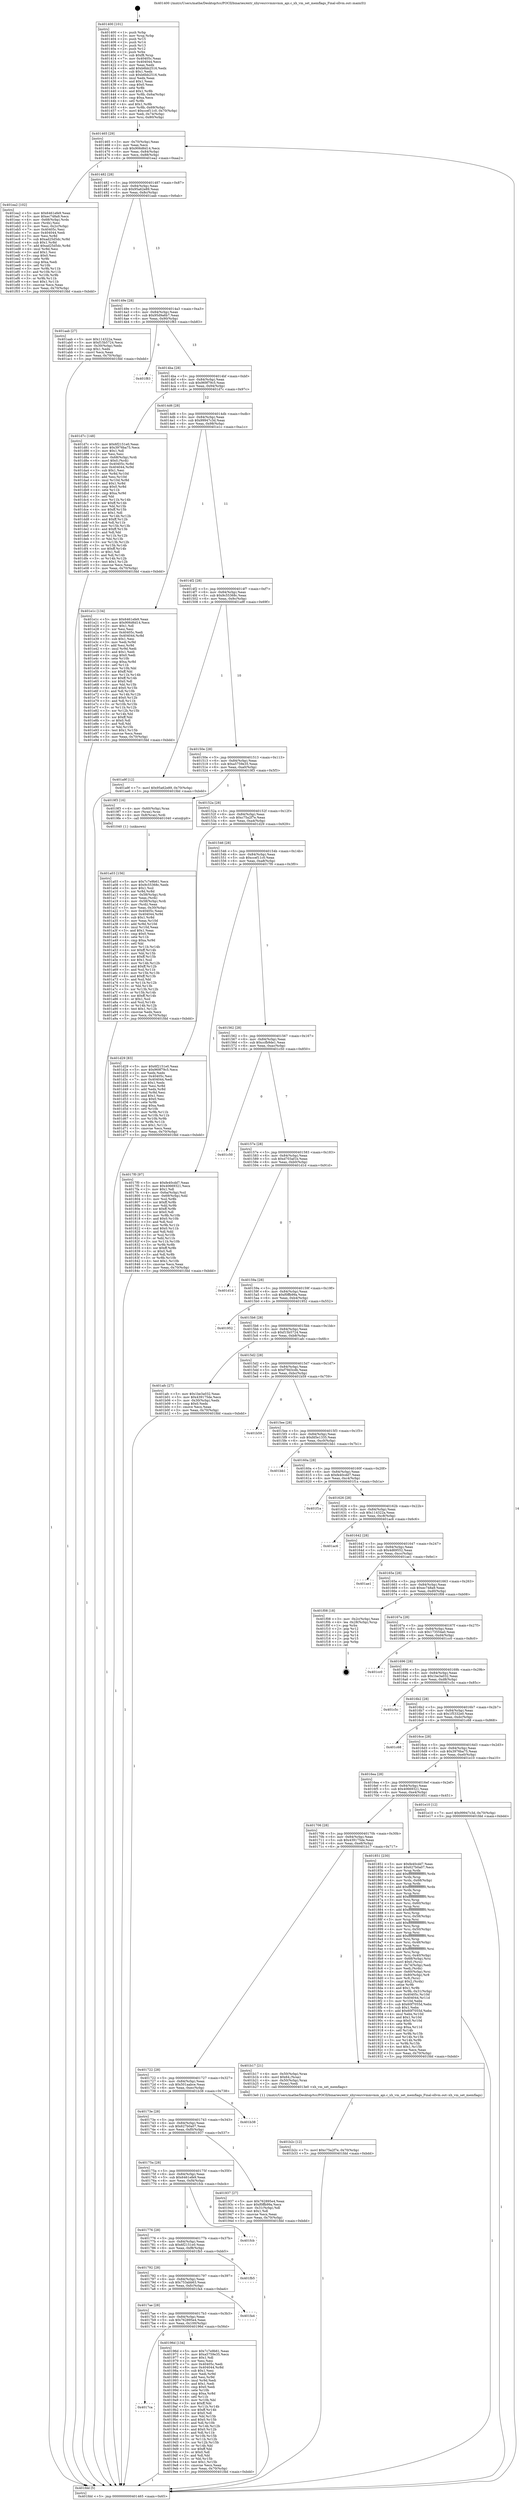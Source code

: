 digraph "0x401400" {
  label = "0x401400 (/mnt/c/Users/mathe/Desktop/tcc/POCII/binaries/extr_xhyvesrcvmmvmm_api.c_xh_vm_set_memflags_Final-ollvm.out::main(0))"
  labelloc = "t"
  node[shape=record]

  Entry [label="",width=0.3,height=0.3,shape=circle,fillcolor=black,style=filled]
  "0x401465" [label="{
     0x401465 [29]\l
     | [instrs]\l
     &nbsp;&nbsp;0x401465 \<+3\>: mov -0x70(%rbp),%eax\l
     &nbsp;&nbsp;0x401468 \<+2\>: mov %eax,%ecx\l
     &nbsp;&nbsp;0x40146a \<+6\>: sub $0x906d6d14,%ecx\l
     &nbsp;&nbsp;0x401470 \<+6\>: mov %eax,-0x84(%rbp)\l
     &nbsp;&nbsp;0x401476 \<+6\>: mov %ecx,-0x88(%rbp)\l
     &nbsp;&nbsp;0x40147c \<+6\>: je 0000000000401ea2 \<main+0xaa2\>\l
  }"]
  "0x401ea2" [label="{
     0x401ea2 [102]\l
     | [instrs]\l
     &nbsp;&nbsp;0x401ea2 \<+5\>: mov $0x6461efe9,%eax\l
     &nbsp;&nbsp;0x401ea7 \<+5\>: mov $0xec748a9,%ecx\l
     &nbsp;&nbsp;0x401eac \<+4\>: mov -0x68(%rbp),%rdx\l
     &nbsp;&nbsp;0x401eb0 \<+2\>: mov (%rdx),%esi\l
     &nbsp;&nbsp;0x401eb2 \<+3\>: mov %esi,-0x2c(%rbp)\l
     &nbsp;&nbsp;0x401eb5 \<+7\>: mov 0x40405c,%esi\l
     &nbsp;&nbsp;0x401ebc \<+7\>: mov 0x404044,%edi\l
     &nbsp;&nbsp;0x401ec3 \<+3\>: mov %esi,%r8d\l
     &nbsp;&nbsp;0x401ec6 \<+7\>: sub $0xad25d5dc,%r8d\l
     &nbsp;&nbsp;0x401ecd \<+4\>: sub $0x1,%r8d\l
     &nbsp;&nbsp;0x401ed1 \<+7\>: add $0xad25d5dc,%r8d\l
     &nbsp;&nbsp;0x401ed8 \<+4\>: imul %r8d,%esi\l
     &nbsp;&nbsp;0x401edc \<+3\>: and $0x1,%esi\l
     &nbsp;&nbsp;0x401edf \<+3\>: cmp $0x0,%esi\l
     &nbsp;&nbsp;0x401ee2 \<+4\>: sete %r9b\l
     &nbsp;&nbsp;0x401ee6 \<+3\>: cmp $0xa,%edi\l
     &nbsp;&nbsp;0x401ee9 \<+4\>: setl %r10b\l
     &nbsp;&nbsp;0x401eed \<+3\>: mov %r9b,%r11b\l
     &nbsp;&nbsp;0x401ef0 \<+3\>: and %r10b,%r11b\l
     &nbsp;&nbsp;0x401ef3 \<+3\>: xor %r10b,%r9b\l
     &nbsp;&nbsp;0x401ef6 \<+3\>: or %r9b,%r11b\l
     &nbsp;&nbsp;0x401ef9 \<+4\>: test $0x1,%r11b\l
     &nbsp;&nbsp;0x401efd \<+3\>: cmovne %ecx,%eax\l
     &nbsp;&nbsp;0x401f00 \<+3\>: mov %eax,-0x70(%rbp)\l
     &nbsp;&nbsp;0x401f03 \<+5\>: jmp 0000000000401fdd \<main+0xbdd\>\l
  }"]
  "0x401482" [label="{
     0x401482 [28]\l
     | [instrs]\l
     &nbsp;&nbsp;0x401482 \<+5\>: jmp 0000000000401487 \<main+0x87\>\l
     &nbsp;&nbsp;0x401487 \<+6\>: mov -0x84(%rbp),%eax\l
     &nbsp;&nbsp;0x40148d \<+5\>: sub $0x95a62e89,%eax\l
     &nbsp;&nbsp;0x401492 \<+6\>: mov %eax,-0x8c(%rbp)\l
     &nbsp;&nbsp;0x401498 \<+6\>: je 0000000000401aab \<main+0x6ab\>\l
  }"]
  Exit [label="",width=0.3,height=0.3,shape=circle,fillcolor=black,style=filled,peripheries=2]
  "0x401aab" [label="{
     0x401aab [27]\l
     | [instrs]\l
     &nbsp;&nbsp;0x401aab \<+5\>: mov $0x114322a,%eax\l
     &nbsp;&nbsp;0x401ab0 \<+5\>: mov $0xf15b5724,%ecx\l
     &nbsp;&nbsp;0x401ab5 \<+3\>: mov -0x30(%rbp),%edx\l
     &nbsp;&nbsp;0x401ab8 \<+3\>: cmp $0x1,%edx\l
     &nbsp;&nbsp;0x401abb \<+3\>: cmovl %ecx,%eax\l
     &nbsp;&nbsp;0x401abe \<+3\>: mov %eax,-0x70(%rbp)\l
     &nbsp;&nbsp;0x401ac1 \<+5\>: jmp 0000000000401fdd \<main+0xbdd\>\l
  }"]
  "0x40149e" [label="{
     0x40149e [28]\l
     | [instrs]\l
     &nbsp;&nbsp;0x40149e \<+5\>: jmp 00000000004014a3 \<main+0xa3\>\l
     &nbsp;&nbsp;0x4014a3 \<+6\>: mov -0x84(%rbp),%eax\l
     &nbsp;&nbsp;0x4014a9 \<+5\>: sub $0x95d9a6b7,%eax\l
     &nbsp;&nbsp;0x4014ae \<+6\>: mov %eax,-0x90(%rbp)\l
     &nbsp;&nbsp;0x4014b4 \<+6\>: je 0000000000401f83 \<main+0xb83\>\l
  }"]
  "0x401b2c" [label="{
     0x401b2c [12]\l
     | [instrs]\l
     &nbsp;&nbsp;0x401b2c \<+7\>: movl $0xc75a2f7e,-0x70(%rbp)\l
     &nbsp;&nbsp;0x401b33 \<+5\>: jmp 0000000000401fdd \<main+0xbdd\>\l
  }"]
  "0x401f83" [label="{
     0x401f83\l
  }", style=dashed]
  "0x4014ba" [label="{
     0x4014ba [28]\l
     | [instrs]\l
     &nbsp;&nbsp;0x4014ba \<+5\>: jmp 00000000004014bf \<main+0xbf\>\l
     &nbsp;&nbsp;0x4014bf \<+6\>: mov -0x84(%rbp),%eax\l
     &nbsp;&nbsp;0x4014c5 \<+5\>: sub $0x969f79c5,%eax\l
     &nbsp;&nbsp;0x4014ca \<+6\>: mov %eax,-0x94(%rbp)\l
     &nbsp;&nbsp;0x4014d0 \<+6\>: je 0000000000401d7c \<main+0x97c\>\l
  }"]
  "0x401a03" [label="{
     0x401a03 [156]\l
     | [instrs]\l
     &nbsp;&nbsp;0x401a03 \<+5\>: mov $0x7c7e9b61,%ecx\l
     &nbsp;&nbsp;0x401a08 \<+5\>: mov $0x9c55368c,%edx\l
     &nbsp;&nbsp;0x401a0d \<+3\>: mov $0x1,%sil\l
     &nbsp;&nbsp;0x401a10 \<+3\>: xor %r8d,%r8d\l
     &nbsp;&nbsp;0x401a13 \<+4\>: mov -0x58(%rbp),%rdi\l
     &nbsp;&nbsp;0x401a17 \<+2\>: mov %eax,(%rdi)\l
     &nbsp;&nbsp;0x401a19 \<+4\>: mov -0x58(%rbp),%rdi\l
     &nbsp;&nbsp;0x401a1d \<+2\>: mov (%rdi),%eax\l
     &nbsp;&nbsp;0x401a1f \<+3\>: mov %eax,-0x30(%rbp)\l
     &nbsp;&nbsp;0x401a22 \<+7\>: mov 0x40405c,%eax\l
     &nbsp;&nbsp;0x401a29 \<+8\>: mov 0x404044,%r9d\l
     &nbsp;&nbsp;0x401a31 \<+4\>: sub $0x1,%r8d\l
     &nbsp;&nbsp;0x401a35 \<+3\>: mov %eax,%r10d\l
     &nbsp;&nbsp;0x401a38 \<+3\>: add %r8d,%r10d\l
     &nbsp;&nbsp;0x401a3b \<+4\>: imul %r10d,%eax\l
     &nbsp;&nbsp;0x401a3f \<+3\>: and $0x1,%eax\l
     &nbsp;&nbsp;0x401a42 \<+3\>: cmp $0x0,%eax\l
     &nbsp;&nbsp;0x401a45 \<+4\>: sete %r11b\l
     &nbsp;&nbsp;0x401a49 \<+4\>: cmp $0xa,%r9d\l
     &nbsp;&nbsp;0x401a4d \<+3\>: setl %bl\l
     &nbsp;&nbsp;0x401a50 \<+3\>: mov %r11b,%r14b\l
     &nbsp;&nbsp;0x401a53 \<+4\>: xor $0xff,%r14b\l
     &nbsp;&nbsp;0x401a57 \<+3\>: mov %bl,%r15b\l
     &nbsp;&nbsp;0x401a5a \<+4\>: xor $0xff,%r15b\l
     &nbsp;&nbsp;0x401a5e \<+4\>: xor $0x1,%sil\l
     &nbsp;&nbsp;0x401a62 \<+3\>: mov %r14b,%r12b\l
     &nbsp;&nbsp;0x401a65 \<+4\>: and $0xff,%r12b\l
     &nbsp;&nbsp;0x401a69 \<+3\>: and %sil,%r11b\l
     &nbsp;&nbsp;0x401a6c \<+3\>: mov %r15b,%r13b\l
     &nbsp;&nbsp;0x401a6f \<+4\>: and $0xff,%r13b\l
     &nbsp;&nbsp;0x401a73 \<+3\>: and %sil,%bl\l
     &nbsp;&nbsp;0x401a76 \<+3\>: or %r11b,%r12b\l
     &nbsp;&nbsp;0x401a79 \<+3\>: or %bl,%r13b\l
     &nbsp;&nbsp;0x401a7c \<+3\>: xor %r13b,%r12b\l
     &nbsp;&nbsp;0x401a7f \<+3\>: or %r15b,%r14b\l
     &nbsp;&nbsp;0x401a82 \<+4\>: xor $0xff,%r14b\l
     &nbsp;&nbsp;0x401a86 \<+4\>: or $0x1,%sil\l
     &nbsp;&nbsp;0x401a8a \<+3\>: and %sil,%r14b\l
     &nbsp;&nbsp;0x401a8d \<+3\>: or %r14b,%r12b\l
     &nbsp;&nbsp;0x401a90 \<+4\>: test $0x1,%r12b\l
     &nbsp;&nbsp;0x401a94 \<+3\>: cmovne %edx,%ecx\l
     &nbsp;&nbsp;0x401a97 \<+3\>: mov %ecx,-0x70(%rbp)\l
     &nbsp;&nbsp;0x401a9a \<+5\>: jmp 0000000000401fdd \<main+0xbdd\>\l
  }"]
  "0x401d7c" [label="{
     0x401d7c [148]\l
     | [instrs]\l
     &nbsp;&nbsp;0x401d7c \<+5\>: mov $0x6f2151e0,%eax\l
     &nbsp;&nbsp;0x401d81 \<+5\>: mov $0x3976ba75,%ecx\l
     &nbsp;&nbsp;0x401d86 \<+2\>: mov $0x1,%dl\l
     &nbsp;&nbsp;0x401d88 \<+2\>: xor %esi,%esi\l
     &nbsp;&nbsp;0x401d8a \<+4\>: mov -0x68(%rbp),%rdi\l
     &nbsp;&nbsp;0x401d8e \<+6\>: movl $0x0,(%rdi)\l
     &nbsp;&nbsp;0x401d94 \<+8\>: mov 0x40405c,%r8d\l
     &nbsp;&nbsp;0x401d9c \<+8\>: mov 0x404044,%r9d\l
     &nbsp;&nbsp;0x401da4 \<+3\>: sub $0x1,%esi\l
     &nbsp;&nbsp;0x401da7 \<+3\>: mov %r8d,%r10d\l
     &nbsp;&nbsp;0x401daa \<+3\>: add %esi,%r10d\l
     &nbsp;&nbsp;0x401dad \<+4\>: imul %r10d,%r8d\l
     &nbsp;&nbsp;0x401db1 \<+4\>: and $0x1,%r8d\l
     &nbsp;&nbsp;0x401db5 \<+4\>: cmp $0x0,%r8d\l
     &nbsp;&nbsp;0x401db9 \<+4\>: sete %r11b\l
     &nbsp;&nbsp;0x401dbd \<+4\>: cmp $0xa,%r9d\l
     &nbsp;&nbsp;0x401dc1 \<+3\>: setl %bl\l
     &nbsp;&nbsp;0x401dc4 \<+3\>: mov %r11b,%r14b\l
     &nbsp;&nbsp;0x401dc7 \<+4\>: xor $0xff,%r14b\l
     &nbsp;&nbsp;0x401dcb \<+3\>: mov %bl,%r15b\l
     &nbsp;&nbsp;0x401dce \<+4\>: xor $0xff,%r15b\l
     &nbsp;&nbsp;0x401dd2 \<+3\>: xor $0x1,%dl\l
     &nbsp;&nbsp;0x401dd5 \<+3\>: mov %r14b,%r12b\l
     &nbsp;&nbsp;0x401dd8 \<+4\>: and $0xff,%r12b\l
     &nbsp;&nbsp;0x401ddc \<+3\>: and %dl,%r11b\l
     &nbsp;&nbsp;0x401ddf \<+3\>: mov %r15b,%r13b\l
     &nbsp;&nbsp;0x401de2 \<+4\>: and $0xff,%r13b\l
     &nbsp;&nbsp;0x401de6 \<+2\>: and %dl,%bl\l
     &nbsp;&nbsp;0x401de8 \<+3\>: or %r11b,%r12b\l
     &nbsp;&nbsp;0x401deb \<+3\>: or %bl,%r13b\l
     &nbsp;&nbsp;0x401dee \<+3\>: xor %r13b,%r12b\l
     &nbsp;&nbsp;0x401df1 \<+3\>: or %r15b,%r14b\l
     &nbsp;&nbsp;0x401df4 \<+4\>: xor $0xff,%r14b\l
     &nbsp;&nbsp;0x401df8 \<+3\>: or $0x1,%dl\l
     &nbsp;&nbsp;0x401dfb \<+3\>: and %dl,%r14b\l
     &nbsp;&nbsp;0x401dfe \<+3\>: or %r14b,%r12b\l
     &nbsp;&nbsp;0x401e01 \<+4\>: test $0x1,%r12b\l
     &nbsp;&nbsp;0x401e05 \<+3\>: cmovne %ecx,%eax\l
     &nbsp;&nbsp;0x401e08 \<+3\>: mov %eax,-0x70(%rbp)\l
     &nbsp;&nbsp;0x401e0b \<+5\>: jmp 0000000000401fdd \<main+0xbdd\>\l
  }"]
  "0x4014d6" [label="{
     0x4014d6 [28]\l
     | [instrs]\l
     &nbsp;&nbsp;0x4014d6 \<+5\>: jmp 00000000004014db \<main+0xdb\>\l
     &nbsp;&nbsp;0x4014db \<+6\>: mov -0x84(%rbp),%eax\l
     &nbsp;&nbsp;0x4014e1 \<+5\>: sub $0x99947c3d,%eax\l
     &nbsp;&nbsp;0x4014e6 \<+6\>: mov %eax,-0x98(%rbp)\l
     &nbsp;&nbsp;0x4014ec \<+6\>: je 0000000000401e1c \<main+0xa1c\>\l
  }"]
  "0x4017ca" [label="{
     0x4017ca\l
  }", style=dashed]
  "0x401e1c" [label="{
     0x401e1c [134]\l
     | [instrs]\l
     &nbsp;&nbsp;0x401e1c \<+5\>: mov $0x6461efe9,%eax\l
     &nbsp;&nbsp;0x401e21 \<+5\>: mov $0x906d6d14,%ecx\l
     &nbsp;&nbsp;0x401e26 \<+2\>: mov $0x1,%dl\l
     &nbsp;&nbsp;0x401e28 \<+2\>: xor %esi,%esi\l
     &nbsp;&nbsp;0x401e2a \<+7\>: mov 0x40405c,%edi\l
     &nbsp;&nbsp;0x401e31 \<+8\>: mov 0x404044,%r8d\l
     &nbsp;&nbsp;0x401e39 \<+3\>: sub $0x1,%esi\l
     &nbsp;&nbsp;0x401e3c \<+3\>: mov %edi,%r9d\l
     &nbsp;&nbsp;0x401e3f \<+3\>: add %esi,%r9d\l
     &nbsp;&nbsp;0x401e42 \<+4\>: imul %r9d,%edi\l
     &nbsp;&nbsp;0x401e46 \<+3\>: and $0x1,%edi\l
     &nbsp;&nbsp;0x401e49 \<+3\>: cmp $0x0,%edi\l
     &nbsp;&nbsp;0x401e4c \<+4\>: sete %r10b\l
     &nbsp;&nbsp;0x401e50 \<+4\>: cmp $0xa,%r8d\l
     &nbsp;&nbsp;0x401e54 \<+4\>: setl %r11b\l
     &nbsp;&nbsp;0x401e58 \<+3\>: mov %r10b,%bl\l
     &nbsp;&nbsp;0x401e5b \<+3\>: xor $0xff,%bl\l
     &nbsp;&nbsp;0x401e5e \<+3\>: mov %r11b,%r14b\l
     &nbsp;&nbsp;0x401e61 \<+4\>: xor $0xff,%r14b\l
     &nbsp;&nbsp;0x401e65 \<+3\>: xor $0x0,%dl\l
     &nbsp;&nbsp;0x401e68 \<+3\>: mov %bl,%r15b\l
     &nbsp;&nbsp;0x401e6b \<+4\>: and $0x0,%r15b\l
     &nbsp;&nbsp;0x401e6f \<+3\>: and %dl,%r10b\l
     &nbsp;&nbsp;0x401e72 \<+3\>: mov %r14b,%r12b\l
     &nbsp;&nbsp;0x401e75 \<+4\>: and $0x0,%r12b\l
     &nbsp;&nbsp;0x401e79 \<+3\>: and %dl,%r11b\l
     &nbsp;&nbsp;0x401e7c \<+3\>: or %r10b,%r15b\l
     &nbsp;&nbsp;0x401e7f \<+3\>: or %r11b,%r12b\l
     &nbsp;&nbsp;0x401e82 \<+3\>: xor %r12b,%r15b\l
     &nbsp;&nbsp;0x401e85 \<+3\>: or %r14b,%bl\l
     &nbsp;&nbsp;0x401e88 \<+3\>: xor $0xff,%bl\l
     &nbsp;&nbsp;0x401e8b \<+3\>: or $0x0,%dl\l
     &nbsp;&nbsp;0x401e8e \<+2\>: and %dl,%bl\l
     &nbsp;&nbsp;0x401e90 \<+3\>: or %bl,%r15b\l
     &nbsp;&nbsp;0x401e93 \<+4\>: test $0x1,%r15b\l
     &nbsp;&nbsp;0x401e97 \<+3\>: cmovne %ecx,%eax\l
     &nbsp;&nbsp;0x401e9a \<+3\>: mov %eax,-0x70(%rbp)\l
     &nbsp;&nbsp;0x401e9d \<+5\>: jmp 0000000000401fdd \<main+0xbdd\>\l
  }"]
  "0x4014f2" [label="{
     0x4014f2 [28]\l
     | [instrs]\l
     &nbsp;&nbsp;0x4014f2 \<+5\>: jmp 00000000004014f7 \<main+0xf7\>\l
     &nbsp;&nbsp;0x4014f7 \<+6\>: mov -0x84(%rbp),%eax\l
     &nbsp;&nbsp;0x4014fd \<+5\>: sub $0x9c55368c,%eax\l
     &nbsp;&nbsp;0x401502 \<+6\>: mov %eax,-0x9c(%rbp)\l
     &nbsp;&nbsp;0x401508 \<+6\>: je 0000000000401a9f \<main+0x69f\>\l
  }"]
  "0x40196d" [label="{
     0x40196d [134]\l
     | [instrs]\l
     &nbsp;&nbsp;0x40196d \<+5\>: mov $0x7c7e9b61,%eax\l
     &nbsp;&nbsp;0x401972 \<+5\>: mov $0xa5759e35,%ecx\l
     &nbsp;&nbsp;0x401977 \<+2\>: mov $0x1,%dl\l
     &nbsp;&nbsp;0x401979 \<+2\>: xor %esi,%esi\l
     &nbsp;&nbsp;0x40197b \<+7\>: mov 0x40405c,%edi\l
     &nbsp;&nbsp;0x401982 \<+8\>: mov 0x404044,%r8d\l
     &nbsp;&nbsp;0x40198a \<+3\>: sub $0x1,%esi\l
     &nbsp;&nbsp;0x40198d \<+3\>: mov %edi,%r9d\l
     &nbsp;&nbsp;0x401990 \<+3\>: add %esi,%r9d\l
     &nbsp;&nbsp;0x401993 \<+4\>: imul %r9d,%edi\l
     &nbsp;&nbsp;0x401997 \<+3\>: and $0x1,%edi\l
     &nbsp;&nbsp;0x40199a \<+3\>: cmp $0x0,%edi\l
     &nbsp;&nbsp;0x40199d \<+4\>: sete %r10b\l
     &nbsp;&nbsp;0x4019a1 \<+4\>: cmp $0xa,%r8d\l
     &nbsp;&nbsp;0x4019a5 \<+4\>: setl %r11b\l
     &nbsp;&nbsp;0x4019a9 \<+3\>: mov %r10b,%bl\l
     &nbsp;&nbsp;0x4019ac \<+3\>: xor $0xff,%bl\l
     &nbsp;&nbsp;0x4019af \<+3\>: mov %r11b,%r14b\l
     &nbsp;&nbsp;0x4019b2 \<+4\>: xor $0xff,%r14b\l
     &nbsp;&nbsp;0x4019b6 \<+3\>: xor $0x0,%dl\l
     &nbsp;&nbsp;0x4019b9 \<+3\>: mov %bl,%r15b\l
     &nbsp;&nbsp;0x4019bc \<+4\>: and $0x0,%r15b\l
     &nbsp;&nbsp;0x4019c0 \<+3\>: and %dl,%r10b\l
     &nbsp;&nbsp;0x4019c3 \<+3\>: mov %r14b,%r12b\l
     &nbsp;&nbsp;0x4019c6 \<+4\>: and $0x0,%r12b\l
     &nbsp;&nbsp;0x4019ca \<+3\>: and %dl,%r11b\l
     &nbsp;&nbsp;0x4019cd \<+3\>: or %r10b,%r15b\l
     &nbsp;&nbsp;0x4019d0 \<+3\>: or %r11b,%r12b\l
     &nbsp;&nbsp;0x4019d3 \<+3\>: xor %r12b,%r15b\l
     &nbsp;&nbsp;0x4019d6 \<+3\>: or %r14b,%bl\l
     &nbsp;&nbsp;0x4019d9 \<+3\>: xor $0xff,%bl\l
     &nbsp;&nbsp;0x4019dc \<+3\>: or $0x0,%dl\l
     &nbsp;&nbsp;0x4019df \<+2\>: and %dl,%bl\l
     &nbsp;&nbsp;0x4019e1 \<+3\>: or %bl,%r15b\l
     &nbsp;&nbsp;0x4019e4 \<+4\>: test $0x1,%r15b\l
     &nbsp;&nbsp;0x4019e8 \<+3\>: cmovne %ecx,%eax\l
     &nbsp;&nbsp;0x4019eb \<+3\>: mov %eax,-0x70(%rbp)\l
     &nbsp;&nbsp;0x4019ee \<+5\>: jmp 0000000000401fdd \<main+0xbdd\>\l
  }"]
  "0x401a9f" [label="{
     0x401a9f [12]\l
     | [instrs]\l
     &nbsp;&nbsp;0x401a9f \<+7\>: movl $0x95a62e89,-0x70(%rbp)\l
     &nbsp;&nbsp;0x401aa6 \<+5\>: jmp 0000000000401fdd \<main+0xbdd\>\l
  }"]
  "0x40150e" [label="{
     0x40150e [28]\l
     | [instrs]\l
     &nbsp;&nbsp;0x40150e \<+5\>: jmp 0000000000401513 \<main+0x113\>\l
     &nbsp;&nbsp;0x401513 \<+6\>: mov -0x84(%rbp),%eax\l
     &nbsp;&nbsp;0x401519 \<+5\>: sub $0xa5759e35,%eax\l
     &nbsp;&nbsp;0x40151e \<+6\>: mov %eax,-0xa0(%rbp)\l
     &nbsp;&nbsp;0x401524 \<+6\>: je 00000000004019f3 \<main+0x5f3\>\l
  }"]
  "0x4017ae" [label="{
     0x4017ae [28]\l
     | [instrs]\l
     &nbsp;&nbsp;0x4017ae \<+5\>: jmp 00000000004017b3 \<main+0x3b3\>\l
     &nbsp;&nbsp;0x4017b3 \<+6\>: mov -0x84(%rbp),%eax\l
     &nbsp;&nbsp;0x4017b9 \<+5\>: sub $0x762895e4,%eax\l
     &nbsp;&nbsp;0x4017be \<+6\>: mov %eax,-0x100(%rbp)\l
     &nbsp;&nbsp;0x4017c4 \<+6\>: je 000000000040196d \<main+0x56d\>\l
  }"]
  "0x4019f3" [label="{
     0x4019f3 [16]\l
     | [instrs]\l
     &nbsp;&nbsp;0x4019f3 \<+4\>: mov -0x60(%rbp),%rax\l
     &nbsp;&nbsp;0x4019f7 \<+3\>: mov (%rax),%rax\l
     &nbsp;&nbsp;0x4019fa \<+4\>: mov 0x8(%rax),%rdi\l
     &nbsp;&nbsp;0x4019fe \<+5\>: call 0000000000401040 \<atoi@plt\>\l
     | [calls]\l
     &nbsp;&nbsp;0x401040 \{1\} (unknown)\l
  }"]
  "0x40152a" [label="{
     0x40152a [28]\l
     | [instrs]\l
     &nbsp;&nbsp;0x40152a \<+5\>: jmp 000000000040152f \<main+0x12f\>\l
     &nbsp;&nbsp;0x40152f \<+6\>: mov -0x84(%rbp),%eax\l
     &nbsp;&nbsp;0x401535 \<+5\>: sub $0xc75a2f7e,%eax\l
     &nbsp;&nbsp;0x40153a \<+6\>: mov %eax,-0xa4(%rbp)\l
     &nbsp;&nbsp;0x401540 \<+6\>: je 0000000000401d29 \<main+0x929\>\l
  }"]
  "0x401fa4" [label="{
     0x401fa4\l
  }", style=dashed]
  "0x401d29" [label="{
     0x401d29 [83]\l
     | [instrs]\l
     &nbsp;&nbsp;0x401d29 \<+5\>: mov $0x6f2151e0,%eax\l
     &nbsp;&nbsp;0x401d2e \<+5\>: mov $0x969f79c5,%ecx\l
     &nbsp;&nbsp;0x401d33 \<+2\>: xor %edx,%edx\l
     &nbsp;&nbsp;0x401d35 \<+7\>: mov 0x40405c,%esi\l
     &nbsp;&nbsp;0x401d3c \<+7\>: mov 0x404044,%edi\l
     &nbsp;&nbsp;0x401d43 \<+3\>: sub $0x1,%edx\l
     &nbsp;&nbsp;0x401d46 \<+3\>: mov %esi,%r8d\l
     &nbsp;&nbsp;0x401d49 \<+3\>: add %edx,%r8d\l
     &nbsp;&nbsp;0x401d4c \<+4\>: imul %r8d,%esi\l
     &nbsp;&nbsp;0x401d50 \<+3\>: and $0x1,%esi\l
     &nbsp;&nbsp;0x401d53 \<+3\>: cmp $0x0,%esi\l
     &nbsp;&nbsp;0x401d56 \<+4\>: sete %r9b\l
     &nbsp;&nbsp;0x401d5a \<+3\>: cmp $0xa,%edi\l
     &nbsp;&nbsp;0x401d5d \<+4\>: setl %r10b\l
     &nbsp;&nbsp;0x401d61 \<+3\>: mov %r9b,%r11b\l
     &nbsp;&nbsp;0x401d64 \<+3\>: and %r10b,%r11b\l
     &nbsp;&nbsp;0x401d67 \<+3\>: xor %r10b,%r9b\l
     &nbsp;&nbsp;0x401d6a \<+3\>: or %r9b,%r11b\l
     &nbsp;&nbsp;0x401d6d \<+4\>: test $0x1,%r11b\l
     &nbsp;&nbsp;0x401d71 \<+3\>: cmovne %ecx,%eax\l
     &nbsp;&nbsp;0x401d74 \<+3\>: mov %eax,-0x70(%rbp)\l
     &nbsp;&nbsp;0x401d77 \<+5\>: jmp 0000000000401fdd \<main+0xbdd\>\l
  }"]
  "0x401546" [label="{
     0x401546 [28]\l
     | [instrs]\l
     &nbsp;&nbsp;0x401546 \<+5\>: jmp 000000000040154b \<main+0x14b\>\l
     &nbsp;&nbsp;0x40154b \<+6\>: mov -0x84(%rbp),%eax\l
     &nbsp;&nbsp;0x401551 \<+5\>: sub $0xccef11c0,%eax\l
     &nbsp;&nbsp;0x401556 \<+6\>: mov %eax,-0xa8(%rbp)\l
     &nbsp;&nbsp;0x40155c \<+6\>: je 00000000004017f0 \<main+0x3f0\>\l
  }"]
  "0x401792" [label="{
     0x401792 [28]\l
     | [instrs]\l
     &nbsp;&nbsp;0x401792 \<+5\>: jmp 0000000000401797 \<main+0x397\>\l
     &nbsp;&nbsp;0x401797 \<+6\>: mov -0x84(%rbp),%eax\l
     &nbsp;&nbsp;0x40179d \<+5\>: sub $0x753abb63,%eax\l
     &nbsp;&nbsp;0x4017a2 \<+6\>: mov %eax,-0xfc(%rbp)\l
     &nbsp;&nbsp;0x4017a8 \<+6\>: je 0000000000401fa4 \<main+0xba4\>\l
  }"]
  "0x4017f0" [label="{
     0x4017f0 [97]\l
     | [instrs]\l
     &nbsp;&nbsp;0x4017f0 \<+5\>: mov $0xfe40cdd7,%eax\l
     &nbsp;&nbsp;0x4017f5 \<+5\>: mov $0x40669321,%ecx\l
     &nbsp;&nbsp;0x4017fa \<+2\>: mov $0x1,%dl\l
     &nbsp;&nbsp;0x4017fc \<+4\>: mov -0x6a(%rbp),%sil\l
     &nbsp;&nbsp;0x401800 \<+4\>: mov -0x69(%rbp),%dil\l
     &nbsp;&nbsp;0x401804 \<+3\>: mov %sil,%r8b\l
     &nbsp;&nbsp;0x401807 \<+4\>: xor $0xff,%r8b\l
     &nbsp;&nbsp;0x40180b \<+3\>: mov %dil,%r9b\l
     &nbsp;&nbsp;0x40180e \<+4\>: xor $0xff,%r9b\l
     &nbsp;&nbsp;0x401812 \<+3\>: xor $0x0,%dl\l
     &nbsp;&nbsp;0x401815 \<+3\>: mov %r8b,%r10b\l
     &nbsp;&nbsp;0x401818 \<+4\>: and $0x0,%r10b\l
     &nbsp;&nbsp;0x40181c \<+3\>: and %dl,%sil\l
     &nbsp;&nbsp;0x40181f \<+3\>: mov %r9b,%r11b\l
     &nbsp;&nbsp;0x401822 \<+4\>: and $0x0,%r11b\l
     &nbsp;&nbsp;0x401826 \<+3\>: and %dl,%dil\l
     &nbsp;&nbsp;0x401829 \<+3\>: or %sil,%r10b\l
     &nbsp;&nbsp;0x40182c \<+3\>: or %dil,%r11b\l
     &nbsp;&nbsp;0x40182f \<+3\>: xor %r11b,%r10b\l
     &nbsp;&nbsp;0x401832 \<+3\>: or %r9b,%r8b\l
     &nbsp;&nbsp;0x401835 \<+4\>: xor $0xff,%r8b\l
     &nbsp;&nbsp;0x401839 \<+3\>: or $0x0,%dl\l
     &nbsp;&nbsp;0x40183c \<+3\>: and %dl,%r8b\l
     &nbsp;&nbsp;0x40183f \<+3\>: or %r8b,%r10b\l
     &nbsp;&nbsp;0x401842 \<+4\>: test $0x1,%r10b\l
     &nbsp;&nbsp;0x401846 \<+3\>: cmovne %ecx,%eax\l
     &nbsp;&nbsp;0x401849 \<+3\>: mov %eax,-0x70(%rbp)\l
     &nbsp;&nbsp;0x40184c \<+5\>: jmp 0000000000401fdd \<main+0xbdd\>\l
  }"]
  "0x401562" [label="{
     0x401562 [28]\l
     | [instrs]\l
     &nbsp;&nbsp;0x401562 \<+5\>: jmp 0000000000401567 \<main+0x167\>\l
     &nbsp;&nbsp;0x401567 \<+6\>: mov -0x84(%rbp),%eax\l
     &nbsp;&nbsp;0x40156d \<+5\>: sub $0xccfb9de1,%eax\l
     &nbsp;&nbsp;0x401572 \<+6\>: mov %eax,-0xac(%rbp)\l
     &nbsp;&nbsp;0x401578 \<+6\>: je 0000000000401c50 \<main+0x850\>\l
  }"]
  "0x401fdd" [label="{
     0x401fdd [5]\l
     | [instrs]\l
     &nbsp;&nbsp;0x401fdd \<+5\>: jmp 0000000000401465 \<main+0x65\>\l
  }"]
  "0x401400" [label="{
     0x401400 [101]\l
     | [instrs]\l
     &nbsp;&nbsp;0x401400 \<+1\>: push %rbp\l
     &nbsp;&nbsp;0x401401 \<+3\>: mov %rsp,%rbp\l
     &nbsp;&nbsp;0x401404 \<+2\>: push %r15\l
     &nbsp;&nbsp;0x401406 \<+2\>: push %r14\l
     &nbsp;&nbsp;0x401408 \<+2\>: push %r13\l
     &nbsp;&nbsp;0x40140a \<+2\>: push %r12\l
     &nbsp;&nbsp;0x40140c \<+1\>: push %rbx\l
     &nbsp;&nbsp;0x40140d \<+7\>: sub $0xf8,%rsp\l
     &nbsp;&nbsp;0x401414 \<+7\>: mov 0x40405c,%eax\l
     &nbsp;&nbsp;0x40141b \<+7\>: mov 0x404044,%ecx\l
     &nbsp;&nbsp;0x401422 \<+2\>: mov %eax,%edx\l
     &nbsp;&nbsp;0x401424 \<+6\>: add $0xb6bb2516,%edx\l
     &nbsp;&nbsp;0x40142a \<+3\>: sub $0x1,%edx\l
     &nbsp;&nbsp;0x40142d \<+6\>: sub $0xb6bb2516,%edx\l
     &nbsp;&nbsp;0x401433 \<+3\>: imul %edx,%eax\l
     &nbsp;&nbsp;0x401436 \<+3\>: and $0x1,%eax\l
     &nbsp;&nbsp;0x401439 \<+3\>: cmp $0x0,%eax\l
     &nbsp;&nbsp;0x40143c \<+4\>: sete %r8b\l
     &nbsp;&nbsp;0x401440 \<+4\>: and $0x1,%r8b\l
     &nbsp;&nbsp;0x401444 \<+4\>: mov %r8b,-0x6a(%rbp)\l
     &nbsp;&nbsp;0x401448 \<+3\>: cmp $0xa,%ecx\l
     &nbsp;&nbsp;0x40144b \<+4\>: setl %r8b\l
     &nbsp;&nbsp;0x40144f \<+4\>: and $0x1,%r8b\l
     &nbsp;&nbsp;0x401453 \<+4\>: mov %r8b,-0x69(%rbp)\l
     &nbsp;&nbsp;0x401457 \<+7\>: movl $0xccef11c0,-0x70(%rbp)\l
     &nbsp;&nbsp;0x40145e \<+3\>: mov %edi,-0x74(%rbp)\l
     &nbsp;&nbsp;0x401461 \<+4\>: mov %rsi,-0x80(%rbp)\l
  }"]
  "0x401fb5" [label="{
     0x401fb5\l
  }", style=dashed]
  "0x401c50" [label="{
     0x401c50\l
  }", style=dashed]
  "0x40157e" [label="{
     0x40157e [28]\l
     | [instrs]\l
     &nbsp;&nbsp;0x40157e \<+5\>: jmp 0000000000401583 \<main+0x183\>\l
     &nbsp;&nbsp;0x401583 \<+6\>: mov -0x84(%rbp),%eax\l
     &nbsp;&nbsp;0x401589 \<+5\>: sub $0xd703af1b,%eax\l
     &nbsp;&nbsp;0x40158e \<+6\>: mov %eax,-0xb0(%rbp)\l
     &nbsp;&nbsp;0x401594 \<+6\>: je 0000000000401d1d \<main+0x91d\>\l
  }"]
  "0x401776" [label="{
     0x401776 [28]\l
     | [instrs]\l
     &nbsp;&nbsp;0x401776 \<+5\>: jmp 000000000040177b \<main+0x37b\>\l
     &nbsp;&nbsp;0x40177b \<+6\>: mov -0x84(%rbp),%eax\l
     &nbsp;&nbsp;0x401781 \<+5\>: sub $0x6f2151e0,%eax\l
     &nbsp;&nbsp;0x401786 \<+6\>: mov %eax,-0xf8(%rbp)\l
     &nbsp;&nbsp;0x40178c \<+6\>: je 0000000000401fb5 \<main+0xbb5\>\l
  }"]
  "0x401d1d" [label="{
     0x401d1d\l
  }", style=dashed]
  "0x40159a" [label="{
     0x40159a [28]\l
     | [instrs]\l
     &nbsp;&nbsp;0x40159a \<+5\>: jmp 000000000040159f \<main+0x19f\>\l
     &nbsp;&nbsp;0x40159f \<+6\>: mov -0x84(%rbp),%eax\l
     &nbsp;&nbsp;0x4015a5 \<+5\>: sub $0xf0ffb99a,%eax\l
     &nbsp;&nbsp;0x4015aa \<+6\>: mov %eax,-0xb4(%rbp)\l
     &nbsp;&nbsp;0x4015b0 \<+6\>: je 0000000000401952 \<main+0x552\>\l
  }"]
  "0x401fcb" [label="{
     0x401fcb\l
  }", style=dashed]
  "0x401952" [label="{
     0x401952\l
  }", style=dashed]
  "0x4015b6" [label="{
     0x4015b6 [28]\l
     | [instrs]\l
     &nbsp;&nbsp;0x4015b6 \<+5\>: jmp 00000000004015bb \<main+0x1bb\>\l
     &nbsp;&nbsp;0x4015bb \<+6\>: mov -0x84(%rbp),%eax\l
     &nbsp;&nbsp;0x4015c1 \<+5\>: sub $0xf15b5724,%eax\l
     &nbsp;&nbsp;0x4015c6 \<+6\>: mov %eax,-0xb8(%rbp)\l
     &nbsp;&nbsp;0x4015cc \<+6\>: je 0000000000401afc \<main+0x6fc\>\l
  }"]
  "0x40175a" [label="{
     0x40175a [28]\l
     | [instrs]\l
     &nbsp;&nbsp;0x40175a \<+5\>: jmp 000000000040175f \<main+0x35f\>\l
     &nbsp;&nbsp;0x40175f \<+6\>: mov -0x84(%rbp),%eax\l
     &nbsp;&nbsp;0x401765 \<+5\>: sub $0x6461efe9,%eax\l
     &nbsp;&nbsp;0x40176a \<+6\>: mov %eax,-0xf4(%rbp)\l
     &nbsp;&nbsp;0x401770 \<+6\>: je 0000000000401fcb \<main+0xbcb\>\l
  }"]
  "0x401afc" [label="{
     0x401afc [27]\l
     | [instrs]\l
     &nbsp;&nbsp;0x401afc \<+5\>: mov $0x1be3a032,%eax\l
     &nbsp;&nbsp;0x401b01 \<+5\>: mov $0x439175de,%ecx\l
     &nbsp;&nbsp;0x401b06 \<+3\>: mov -0x30(%rbp),%edx\l
     &nbsp;&nbsp;0x401b09 \<+3\>: cmp $0x0,%edx\l
     &nbsp;&nbsp;0x401b0c \<+3\>: cmove %ecx,%eax\l
     &nbsp;&nbsp;0x401b0f \<+3\>: mov %eax,-0x70(%rbp)\l
     &nbsp;&nbsp;0x401b12 \<+5\>: jmp 0000000000401fdd \<main+0xbdd\>\l
  }"]
  "0x4015d2" [label="{
     0x4015d2 [28]\l
     | [instrs]\l
     &nbsp;&nbsp;0x4015d2 \<+5\>: jmp 00000000004015d7 \<main+0x1d7\>\l
     &nbsp;&nbsp;0x4015d7 \<+6\>: mov -0x84(%rbp),%eax\l
     &nbsp;&nbsp;0x4015dd \<+5\>: sub $0xf79d3cdb,%eax\l
     &nbsp;&nbsp;0x4015e2 \<+6\>: mov %eax,-0xbc(%rbp)\l
     &nbsp;&nbsp;0x4015e8 \<+6\>: je 0000000000401b59 \<main+0x759\>\l
  }"]
  "0x401937" [label="{
     0x401937 [27]\l
     | [instrs]\l
     &nbsp;&nbsp;0x401937 \<+5\>: mov $0x762895e4,%eax\l
     &nbsp;&nbsp;0x40193c \<+5\>: mov $0xf0ffb99a,%ecx\l
     &nbsp;&nbsp;0x401941 \<+3\>: mov -0x31(%rbp),%dl\l
     &nbsp;&nbsp;0x401944 \<+3\>: test $0x1,%dl\l
     &nbsp;&nbsp;0x401947 \<+3\>: cmovne %ecx,%eax\l
     &nbsp;&nbsp;0x40194a \<+3\>: mov %eax,-0x70(%rbp)\l
     &nbsp;&nbsp;0x40194d \<+5\>: jmp 0000000000401fdd \<main+0xbdd\>\l
  }"]
  "0x401b59" [label="{
     0x401b59\l
  }", style=dashed]
  "0x4015ee" [label="{
     0x4015ee [28]\l
     | [instrs]\l
     &nbsp;&nbsp;0x4015ee \<+5\>: jmp 00000000004015f3 \<main+0x1f3\>\l
     &nbsp;&nbsp;0x4015f3 \<+6\>: mov -0x84(%rbp),%eax\l
     &nbsp;&nbsp;0x4015f9 \<+5\>: sub $0xfd5e1335,%eax\l
     &nbsp;&nbsp;0x4015fe \<+6\>: mov %eax,-0xc0(%rbp)\l
     &nbsp;&nbsp;0x401604 \<+6\>: je 0000000000401bb1 \<main+0x7b1\>\l
  }"]
  "0x40173e" [label="{
     0x40173e [28]\l
     | [instrs]\l
     &nbsp;&nbsp;0x40173e \<+5\>: jmp 0000000000401743 \<main+0x343\>\l
     &nbsp;&nbsp;0x401743 \<+6\>: mov -0x84(%rbp),%eax\l
     &nbsp;&nbsp;0x401749 \<+5\>: sub $0x627b0a07,%eax\l
     &nbsp;&nbsp;0x40174e \<+6\>: mov %eax,-0xf0(%rbp)\l
     &nbsp;&nbsp;0x401754 \<+6\>: je 0000000000401937 \<main+0x537\>\l
  }"]
  "0x401bb1" [label="{
     0x401bb1\l
  }", style=dashed]
  "0x40160a" [label="{
     0x40160a [28]\l
     | [instrs]\l
     &nbsp;&nbsp;0x40160a \<+5\>: jmp 000000000040160f \<main+0x20f\>\l
     &nbsp;&nbsp;0x40160f \<+6\>: mov -0x84(%rbp),%eax\l
     &nbsp;&nbsp;0x401615 \<+5\>: sub $0xfe40cdd7,%eax\l
     &nbsp;&nbsp;0x40161a \<+6\>: mov %eax,-0xc4(%rbp)\l
     &nbsp;&nbsp;0x401620 \<+6\>: je 0000000000401f1a \<main+0xb1a\>\l
  }"]
  "0x401b38" [label="{
     0x401b38\l
  }", style=dashed]
  "0x401f1a" [label="{
     0x401f1a\l
  }", style=dashed]
  "0x401626" [label="{
     0x401626 [28]\l
     | [instrs]\l
     &nbsp;&nbsp;0x401626 \<+5\>: jmp 000000000040162b \<main+0x22b\>\l
     &nbsp;&nbsp;0x40162b \<+6\>: mov -0x84(%rbp),%eax\l
     &nbsp;&nbsp;0x401631 \<+5\>: sub $0x114322a,%eax\l
     &nbsp;&nbsp;0x401636 \<+6\>: mov %eax,-0xc8(%rbp)\l
     &nbsp;&nbsp;0x40163c \<+6\>: je 0000000000401ac6 \<main+0x6c6\>\l
  }"]
  "0x401722" [label="{
     0x401722 [28]\l
     | [instrs]\l
     &nbsp;&nbsp;0x401722 \<+5\>: jmp 0000000000401727 \<main+0x327\>\l
     &nbsp;&nbsp;0x401727 \<+6\>: mov -0x84(%rbp),%eax\l
     &nbsp;&nbsp;0x40172d \<+5\>: sub $0x501aabce,%eax\l
     &nbsp;&nbsp;0x401732 \<+6\>: mov %eax,-0xec(%rbp)\l
     &nbsp;&nbsp;0x401738 \<+6\>: je 0000000000401b38 \<main+0x738\>\l
  }"]
  "0x401ac6" [label="{
     0x401ac6\l
  }", style=dashed]
  "0x401642" [label="{
     0x401642 [28]\l
     | [instrs]\l
     &nbsp;&nbsp;0x401642 \<+5\>: jmp 0000000000401647 \<main+0x247\>\l
     &nbsp;&nbsp;0x401647 \<+6\>: mov -0x84(%rbp),%eax\l
     &nbsp;&nbsp;0x40164d \<+5\>: sub $0x4d69552,%eax\l
     &nbsp;&nbsp;0x401652 \<+6\>: mov %eax,-0xcc(%rbp)\l
     &nbsp;&nbsp;0x401658 \<+6\>: je 0000000000401ae1 \<main+0x6e1\>\l
  }"]
  "0x401b17" [label="{
     0x401b17 [21]\l
     | [instrs]\l
     &nbsp;&nbsp;0x401b17 \<+4\>: mov -0x50(%rbp),%rax\l
     &nbsp;&nbsp;0x401b1b \<+6\>: movl $0x64,(%rax)\l
     &nbsp;&nbsp;0x401b21 \<+4\>: mov -0x50(%rbp),%rax\l
     &nbsp;&nbsp;0x401b25 \<+2\>: mov (%rax),%edi\l
     &nbsp;&nbsp;0x401b27 \<+5\>: call 00000000004013e0 \<xh_vm_set_memflags\>\l
     | [calls]\l
     &nbsp;&nbsp;0x4013e0 \{1\} (/mnt/c/Users/mathe/Desktop/tcc/POCII/binaries/extr_xhyvesrcvmmvmm_api.c_xh_vm_set_memflags_Final-ollvm.out::xh_vm_set_memflags)\l
  }"]
  "0x401ae1" [label="{
     0x401ae1\l
  }", style=dashed]
  "0x40165e" [label="{
     0x40165e [28]\l
     | [instrs]\l
     &nbsp;&nbsp;0x40165e \<+5\>: jmp 0000000000401663 \<main+0x263\>\l
     &nbsp;&nbsp;0x401663 \<+6\>: mov -0x84(%rbp),%eax\l
     &nbsp;&nbsp;0x401669 \<+5\>: sub $0xec748a9,%eax\l
     &nbsp;&nbsp;0x40166e \<+6\>: mov %eax,-0xd0(%rbp)\l
     &nbsp;&nbsp;0x401674 \<+6\>: je 0000000000401f08 \<main+0xb08\>\l
  }"]
  "0x401706" [label="{
     0x401706 [28]\l
     | [instrs]\l
     &nbsp;&nbsp;0x401706 \<+5\>: jmp 000000000040170b \<main+0x30b\>\l
     &nbsp;&nbsp;0x40170b \<+6\>: mov -0x84(%rbp),%eax\l
     &nbsp;&nbsp;0x401711 \<+5\>: sub $0x439175de,%eax\l
     &nbsp;&nbsp;0x401716 \<+6\>: mov %eax,-0xe8(%rbp)\l
     &nbsp;&nbsp;0x40171c \<+6\>: je 0000000000401b17 \<main+0x717\>\l
  }"]
  "0x401f08" [label="{
     0x401f08 [18]\l
     | [instrs]\l
     &nbsp;&nbsp;0x401f08 \<+3\>: mov -0x2c(%rbp),%eax\l
     &nbsp;&nbsp;0x401f0b \<+4\>: lea -0x28(%rbp),%rsp\l
     &nbsp;&nbsp;0x401f0f \<+1\>: pop %rbx\l
     &nbsp;&nbsp;0x401f10 \<+2\>: pop %r12\l
     &nbsp;&nbsp;0x401f12 \<+2\>: pop %r13\l
     &nbsp;&nbsp;0x401f14 \<+2\>: pop %r14\l
     &nbsp;&nbsp;0x401f16 \<+2\>: pop %r15\l
     &nbsp;&nbsp;0x401f18 \<+1\>: pop %rbp\l
     &nbsp;&nbsp;0x401f19 \<+1\>: ret\l
  }"]
  "0x40167a" [label="{
     0x40167a [28]\l
     | [instrs]\l
     &nbsp;&nbsp;0x40167a \<+5\>: jmp 000000000040167f \<main+0x27f\>\l
     &nbsp;&nbsp;0x40167f \<+6\>: mov -0x84(%rbp),%eax\l
     &nbsp;&nbsp;0x401685 \<+5\>: sub $0x173554a0,%eax\l
     &nbsp;&nbsp;0x40168a \<+6\>: mov %eax,-0xd4(%rbp)\l
     &nbsp;&nbsp;0x401690 \<+6\>: je 0000000000401cc0 \<main+0x8c0\>\l
  }"]
  "0x401851" [label="{
     0x401851 [230]\l
     | [instrs]\l
     &nbsp;&nbsp;0x401851 \<+5\>: mov $0xfe40cdd7,%eax\l
     &nbsp;&nbsp;0x401856 \<+5\>: mov $0x627b0a07,%ecx\l
     &nbsp;&nbsp;0x40185b \<+3\>: mov %rsp,%rdx\l
     &nbsp;&nbsp;0x40185e \<+4\>: add $0xfffffffffffffff0,%rdx\l
     &nbsp;&nbsp;0x401862 \<+3\>: mov %rdx,%rsp\l
     &nbsp;&nbsp;0x401865 \<+4\>: mov %rdx,-0x68(%rbp)\l
     &nbsp;&nbsp;0x401869 \<+3\>: mov %rsp,%rdx\l
     &nbsp;&nbsp;0x40186c \<+4\>: add $0xfffffffffffffff0,%rdx\l
     &nbsp;&nbsp;0x401870 \<+3\>: mov %rdx,%rsp\l
     &nbsp;&nbsp;0x401873 \<+3\>: mov %rsp,%rsi\l
     &nbsp;&nbsp;0x401876 \<+4\>: add $0xfffffffffffffff0,%rsi\l
     &nbsp;&nbsp;0x40187a \<+3\>: mov %rsi,%rsp\l
     &nbsp;&nbsp;0x40187d \<+4\>: mov %rsi,-0x60(%rbp)\l
     &nbsp;&nbsp;0x401881 \<+3\>: mov %rsp,%rsi\l
     &nbsp;&nbsp;0x401884 \<+4\>: add $0xfffffffffffffff0,%rsi\l
     &nbsp;&nbsp;0x401888 \<+3\>: mov %rsi,%rsp\l
     &nbsp;&nbsp;0x40188b \<+4\>: mov %rsi,-0x58(%rbp)\l
     &nbsp;&nbsp;0x40188f \<+3\>: mov %rsp,%rsi\l
     &nbsp;&nbsp;0x401892 \<+4\>: add $0xfffffffffffffff0,%rsi\l
     &nbsp;&nbsp;0x401896 \<+3\>: mov %rsi,%rsp\l
     &nbsp;&nbsp;0x401899 \<+4\>: mov %rsi,-0x50(%rbp)\l
     &nbsp;&nbsp;0x40189d \<+3\>: mov %rsp,%rsi\l
     &nbsp;&nbsp;0x4018a0 \<+4\>: add $0xfffffffffffffff0,%rsi\l
     &nbsp;&nbsp;0x4018a4 \<+3\>: mov %rsi,%rsp\l
     &nbsp;&nbsp;0x4018a7 \<+4\>: mov %rsi,-0x48(%rbp)\l
     &nbsp;&nbsp;0x4018ab \<+3\>: mov %rsp,%rsi\l
     &nbsp;&nbsp;0x4018ae \<+4\>: add $0xfffffffffffffff0,%rsi\l
     &nbsp;&nbsp;0x4018b2 \<+3\>: mov %rsi,%rsp\l
     &nbsp;&nbsp;0x4018b5 \<+4\>: mov %rsi,-0x40(%rbp)\l
     &nbsp;&nbsp;0x4018b9 \<+4\>: mov -0x68(%rbp),%rsi\l
     &nbsp;&nbsp;0x4018bd \<+6\>: movl $0x0,(%rsi)\l
     &nbsp;&nbsp;0x4018c3 \<+3\>: mov -0x74(%rbp),%edi\l
     &nbsp;&nbsp;0x4018c6 \<+2\>: mov %edi,(%rdx)\l
     &nbsp;&nbsp;0x4018c8 \<+4\>: mov -0x60(%rbp),%rsi\l
     &nbsp;&nbsp;0x4018cc \<+4\>: mov -0x80(%rbp),%r8\l
     &nbsp;&nbsp;0x4018d0 \<+3\>: mov %r8,(%rsi)\l
     &nbsp;&nbsp;0x4018d3 \<+3\>: cmpl $0x2,(%rdx)\l
     &nbsp;&nbsp;0x4018d6 \<+4\>: setne %r9b\l
     &nbsp;&nbsp;0x4018da \<+4\>: and $0x1,%r9b\l
     &nbsp;&nbsp;0x4018de \<+4\>: mov %r9b,-0x31(%rbp)\l
     &nbsp;&nbsp;0x4018e2 \<+8\>: mov 0x40405c,%r10d\l
     &nbsp;&nbsp;0x4018ea \<+8\>: mov 0x404044,%r11d\l
     &nbsp;&nbsp;0x4018f2 \<+3\>: mov %r10d,%ebx\l
     &nbsp;&nbsp;0x4018f5 \<+6\>: sub $0x60f7055d,%ebx\l
     &nbsp;&nbsp;0x4018fb \<+3\>: sub $0x1,%ebx\l
     &nbsp;&nbsp;0x4018fe \<+6\>: add $0x60f7055d,%ebx\l
     &nbsp;&nbsp;0x401904 \<+4\>: imul %ebx,%r10d\l
     &nbsp;&nbsp;0x401908 \<+4\>: and $0x1,%r10d\l
     &nbsp;&nbsp;0x40190c \<+4\>: cmp $0x0,%r10d\l
     &nbsp;&nbsp;0x401910 \<+4\>: sete %r9b\l
     &nbsp;&nbsp;0x401914 \<+4\>: cmp $0xa,%r11d\l
     &nbsp;&nbsp;0x401918 \<+4\>: setl %r14b\l
     &nbsp;&nbsp;0x40191c \<+3\>: mov %r9b,%r15b\l
     &nbsp;&nbsp;0x40191f \<+3\>: and %r14b,%r15b\l
     &nbsp;&nbsp;0x401922 \<+3\>: xor %r14b,%r9b\l
     &nbsp;&nbsp;0x401925 \<+3\>: or %r9b,%r15b\l
     &nbsp;&nbsp;0x401928 \<+4\>: test $0x1,%r15b\l
     &nbsp;&nbsp;0x40192c \<+3\>: cmovne %ecx,%eax\l
     &nbsp;&nbsp;0x40192f \<+3\>: mov %eax,-0x70(%rbp)\l
     &nbsp;&nbsp;0x401932 \<+5\>: jmp 0000000000401fdd \<main+0xbdd\>\l
  }"]
  "0x401cc0" [label="{
     0x401cc0\l
  }", style=dashed]
  "0x401696" [label="{
     0x401696 [28]\l
     | [instrs]\l
     &nbsp;&nbsp;0x401696 \<+5\>: jmp 000000000040169b \<main+0x29b\>\l
     &nbsp;&nbsp;0x40169b \<+6\>: mov -0x84(%rbp),%eax\l
     &nbsp;&nbsp;0x4016a1 \<+5\>: sub $0x1be3a032,%eax\l
     &nbsp;&nbsp;0x4016a6 \<+6\>: mov %eax,-0xd8(%rbp)\l
     &nbsp;&nbsp;0x4016ac \<+6\>: je 0000000000401c5c \<main+0x85c\>\l
  }"]
  "0x4016ea" [label="{
     0x4016ea [28]\l
     | [instrs]\l
     &nbsp;&nbsp;0x4016ea \<+5\>: jmp 00000000004016ef \<main+0x2ef\>\l
     &nbsp;&nbsp;0x4016ef \<+6\>: mov -0x84(%rbp),%eax\l
     &nbsp;&nbsp;0x4016f5 \<+5\>: sub $0x40669321,%eax\l
     &nbsp;&nbsp;0x4016fa \<+6\>: mov %eax,-0xe4(%rbp)\l
     &nbsp;&nbsp;0x401700 \<+6\>: je 0000000000401851 \<main+0x451\>\l
  }"]
  "0x401c5c" [label="{
     0x401c5c\l
  }", style=dashed]
  "0x4016b2" [label="{
     0x4016b2 [28]\l
     | [instrs]\l
     &nbsp;&nbsp;0x4016b2 \<+5\>: jmp 00000000004016b7 \<main+0x2b7\>\l
     &nbsp;&nbsp;0x4016b7 \<+6\>: mov -0x84(%rbp),%eax\l
     &nbsp;&nbsp;0x4016bd \<+5\>: sub $0x1f5332e0,%eax\l
     &nbsp;&nbsp;0x4016c2 \<+6\>: mov %eax,-0xdc(%rbp)\l
     &nbsp;&nbsp;0x4016c8 \<+6\>: je 0000000000401c68 \<main+0x868\>\l
  }"]
  "0x401e10" [label="{
     0x401e10 [12]\l
     | [instrs]\l
     &nbsp;&nbsp;0x401e10 \<+7\>: movl $0x99947c3d,-0x70(%rbp)\l
     &nbsp;&nbsp;0x401e17 \<+5\>: jmp 0000000000401fdd \<main+0xbdd\>\l
  }"]
  "0x401c68" [label="{
     0x401c68\l
  }", style=dashed]
  "0x4016ce" [label="{
     0x4016ce [28]\l
     | [instrs]\l
     &nbsp;&nbsp;0x4016ce \<+5\>: jmp 00000000004016d3 \<main+0x2d3\>\l
     &nbsp;&nbsp;0x4016d3 \<+6\>: mov -0x84(%rbp),%eax\l
     &nbsp;&nbsp;0x4016d9 \<+5\>: sub $0x3976ba75,%eax\l
     &nbsp;&nbsp;0x4016de \<+6\>: mov %eax,-0xe0(%rbp)\l
     &nbsp;&nbsp;0x4016e4 \<+6\>: je 0000000000401e10 \<main+0xa10\>\l
  }"]
  Entry -> "0x401400" [label=" 1"]
  "0x401465" -> "0x401ea2" [label=" 1"]
  "0x401465" -> "0x401482" [label=" 14"]
  "0x401f08" -> Exit [label=" 1"]
  "0x401482" -> "0x401aab" [label=" 1"]
  "0x401482" -> "0x40149e" [label=" 13"]
  "0x401ea2" -> "0x401fdd" [label=" 1"]
  "0x40149e" -> "0x401f83" [label=" 0"]
  "0x40149e" -> "0x4014ba" [label=" 13"]
  "0x401e1c" -> "0x401fdd" [label=" 1"]
  "0x4014ba" -> "0x401d7c" [label=" 1"]
  "0x4014ba" -> "0x4014d6" [label=" 12"]
  "0x401e10" -> "0x401fdd" [label=" 1"]
  "0x4014d6" -> "0x401e1c" [label=" 1"]
  "0x4014d6" -> "0x4014f2" [label=" 11"]
  "0x401d7c" -> "0x401fdd" [label=" 1"]
  "0x4014f2" -> "0x401a9f" [label=" 1"]
  "0x4014f2" -> "0x40150e" [label=" 10"]
  "0x401d29" -> "0x401fdd" [label=" 1"]
  "0x40150e" -> "0x4019f3" [label=" 1"]
  "0x40150e" -> "0x40152a" [label=" 9"]
  "0x401b17" -> "0x401b2c" [label=" 1"]
  "0x40152a" -> "0x401d29" [label=" 1"]
  "0x40152a" -> "0x401546" [label=" 8"]
  "0x401afc" -> "0x401fdd" [label=" 1"]
  "0x401546" -> "0x4017f0" [label=" 1"]
  "0x401546" -> "0x401562" [label=" 7"]
  "0x4017f0" -> "0x401fdd" [label=" 1"]
  "0x401400" -> "0x401465" [label=" 1"]
  "0x401fdd" -> "0x401465" [label=" 14"]
  "0x401a9f" -> "0x401fdd" [label=" 1"]
  "0x401562" -> "0x401c50" [label=" 0"]
  "0x401562" -> "0x40157e" [label=" 7"]
  "0x401a03" -> "0x401fdd" [label=" 1"]
  "0x40157e" -> "0x401d1d" [label=" 0"]
  "0x40157e" -> "0x40159a" [label=" 7"]
  "0x40196d" -> "0x401fdd" [label=" 1"]
  "0x40159a" -> "0x401952" [label=" 0"]
  "0x40159a" -> "0x4015b6" [label=" 7"]
  "0x4017ae" -> "0x4017ca" [label=" 0"]
  "0x4015b6" -> "0x401afc" [label=" 1"]
  "0x4015b6" -> "0x4015d2" [label=" 6"]
  "0x401b2c" -> "0x401fdd" [label=" 1"]
  "0x4015d2" -> "0x401b59" [label=" 0"]
  "0x4015d2" -> "0x4015ee" [label=" 6"]
  "0x401792" -> "0x4017ae" [label=" 1"]
  "0x4015ee" -> "0x401bb1" [label=" 0"]
  "0x4015ee" -> "0x40160a" [label=" 6"]
  "0x401aab" -> "0x401fdd" [label=" 1"]
  "0x40160a" -> "0x401f1a" [label=" 0"]
  "0x40160a" -> "0x401626" [label=" 6"]
  "0x401776" -> "0x401792" [label=" 1"]
  "0x401626" -> "0x401ac6" [label=" 0"]
  "0x401626" -> "0x401642" [label=" 6"]
  "0x4019f3" -> "0x401a03" [label=" 1"]
  "0x401642" -> "0x401ae1" [label=" 0"]
  "0x401642" -> "0x40165e" [label=" 6"]
  "0x40175a" -> "0x401776" [label=" 1"]
  "0x40165e" -> "0x401f08" [label=" 1"]
  "0x40165e" -> "0x40167a" [label=" 5"]
  "0x4017ae" -> "0x40196d" [label=" 1"]
  "0x40167a" -> "0x401cc0" [label=" 0"]
  "0x40167a" -> "0x401696" [label=" 5"]
  "0x401937" -> "0x401fdd" [label=" 1"]
  "0x401696" -> "0x401c5c" [label=" 0"]
  "0x401696" -> "0x4016b2" [label=" 5"]
  "0x40173e" -> "0x401937" [label=" 1"]
  "0x4016b2" -> "0x401c68" [label=" 0"]
  "0x4016b2" -> "0x4016ce" [label=" 5"]
  "0x401792" -> "0x401fa4" [label=" 0"]
  "0x4016ce" -> "0x401e10" [label=" 1"]
  "0x4016ce" -> "0x4016ea" [label=" 4"]
  "0x40173e" -> "0x40175a" [label=" 1"]
  "0x4016ea" -> "0x401851" [label=" 1"]
  "0x4016ea" -> "0x401706" [label=" 3"]
  "0x401851" -> "0x401fdd" [label=" 1"]
  "0x40175a" -> "0x401fcb" [label=" 0"]
  "0x401706" -> "0x401b17" [label=" 1"]
  "0x401706" -> "0x401722" [label=" 2"]
  "0x401776" -> "0x401fb5" [label=" 0"]
  "0x401722" -> "0x401b38" [label=" 0"]
  "0x401722" -> "0x40173e" [label=" 2"]
}
